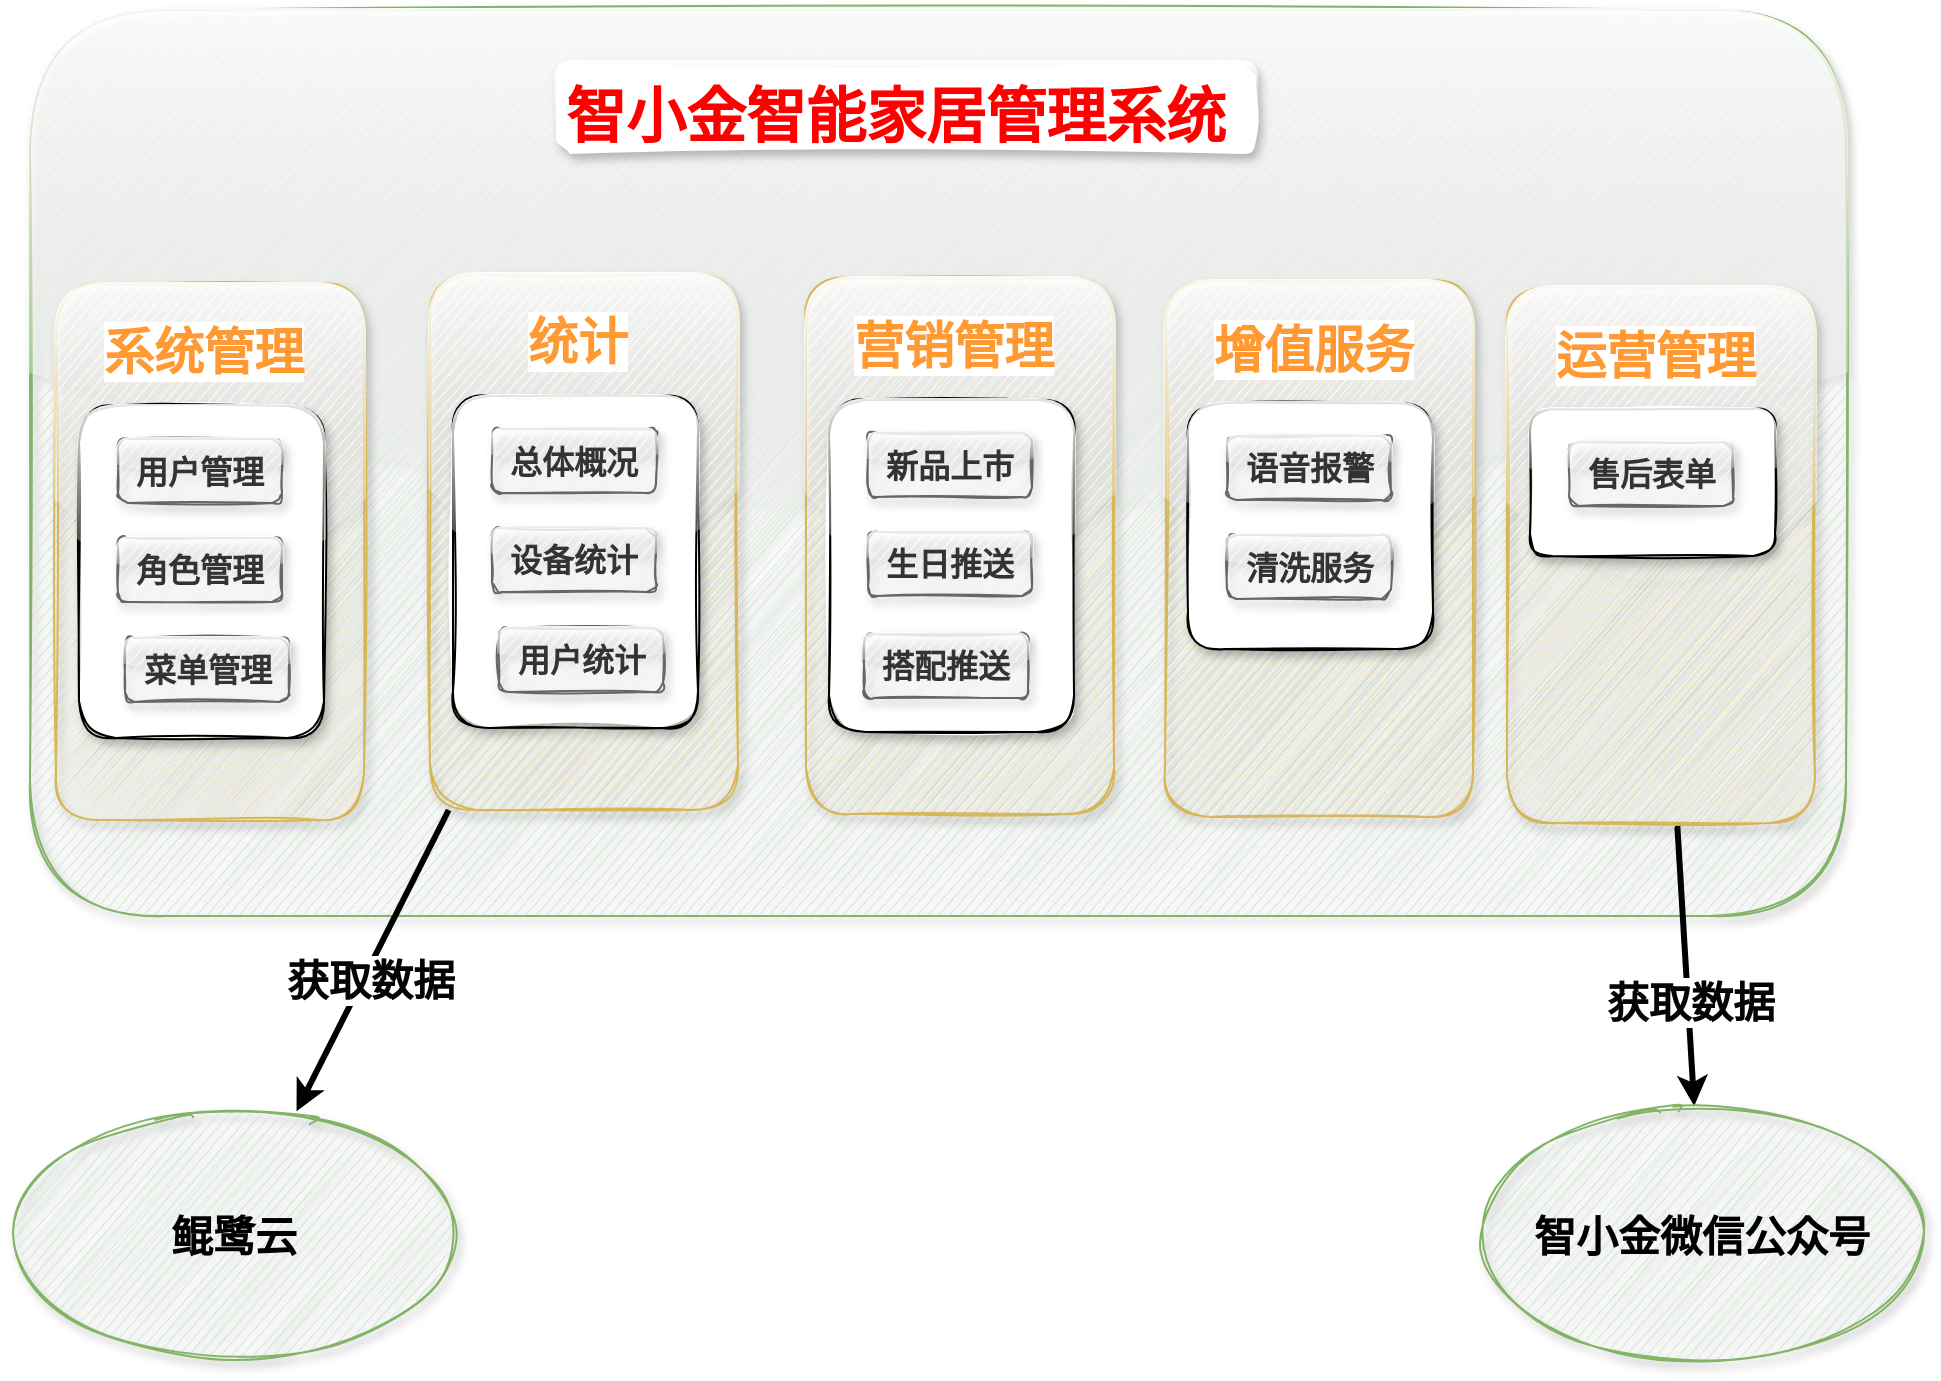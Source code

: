 <mxfile version="16.5.6" type="github">
  <diagram id="Ht1M8jgEwFfnCIfOTk4-" name="Page-1">
    <mxGraphModel dx="1382" dy="-55" grid="0" gridSize="10" guides="1" tooltips="1" connect="0" arrows="1" fold="1" page="1" pageScale="1" pageWidth="1169" pageHeight="827" math="0" shadow="0">
      <root>
        <mxCell id="0" />
        <mxCell id="1" parent="0" />
        <mxCell id="StkEX8WNFYKrYod38pFv-10" value="" style="rounded=1;whiteSpace=wrap;html=1;fillColor=#d5e8d4;strokeColor=#82b366;glass=1;shadow=1;labelBackgroundColor=none;labelBorderColor=none;sketch=1;" parent="1" vertex="1">
          <mxGeometry x="169" y="877" width="908" height="453" as="geometry" />
        </mxCell>
        <mxCell id="StkEX8WNFYKrYod38pFv-9" value="&lt;h1 style=&quot;font-size: 30px&quot;&gt;智小金智能家居管理系统&lt;/h1&gt;" style="text;html=1;strokeColor=none;fillColor=default;spacing=5;spacingTop=-20;whiteSpace=wrap;overflow=hidden;rounded=1;fontSize=30;labelBorderColor=none;labelBackgroundColor=none;fontStyle=0;shadow=1;glass=1;sketch=1;fontColor=#FF0000;" parent="1" vertex="1">
          <mxGeometry x="432" y="903" width="350" height="46" as="geometry" />
        </mxCell>
        <mxCell id="MBSTme_2oMOcWK-TbNuE-2" value="" style="rounded=1;whiteSpace=wrap;html=1;fontSize=20;fillColor=#fff2cc;strokeColor=#d6b656;shadow=1;glass=1;sketch=1;" vertex="1" parent="1">
          <mxGeometry x="182" y="1014" width="154" height="268" as="geometry" />
        </mxCell>
        <mxCell id="MBSTme_2oMOcWK-TbNuE-5" value="" style="rounded=1;whiteSpace=wrap;html=1;fontSize=20;sketch=1;shadow=1;glass=1;" vertex="1" parent="1">
          <mxGeometry x="193.5" y="1075" width="122.5" height="166" as="geometry" />
        </mxCell>
        <mxCell id="MBSTme_2oMOcWK-TbNuE-1" value="用户管理" style="rounded=1;whiteSpace=wrap;html=1;fontSize=16;fontStyle=1;fillColor=#f5f5f5;strokeColor=#666666;fontColor=#333333;shadow=1;glass=1;sketch=1;" vertex="1" parent="1">
          <mxGeometry x="213" y="1091.5" width="82" height="32" as="geometry" />
        </mxCell>
        <mxCell id="MBSTme_2oMOcWK-TbNuE-4" value="系统管理" style="text;html=1;strokeColor=none;fillColor=none;align=center;verticalAlign=middle;whiteSpace=wrap;rounded=1;fontSize=25;fontStyle=1;labelBackgroundColor=default;labelBorderColor=none;glass=1;shadow=1;sketch=1;fontColor=#FF9933;" vertex="1" parent="1">
          <mxGeometry x="196" y="1032" width="120" height="30" as="geometry" />
        </mxCell>
        <mxCell id="MBSTme_2oMOcWK-TbNuE-6" value="角色管理" style="rounded=1;whiteSpace=wrap;html=1;fontSize=16;fontStyle=1;fillColor=#f5f5f5;strokeColor=#666666;fontColor=#333333;glass=1;shadow=1;sketch=1;" vertex="1" parent="1">
          <mxGeometry x="213" y="1141" width="82" height="32" as="geometry" />
        </mxCell>
        <mxCell id="MBSTme_2oMOcWK-TbNuE-7" value="菜单管理" style="rounded=1;whiteSpace=wrap;html=1;fontSize=16;fontStyle=1;fillColor=#f5f5f5;strokeColor=#666666;fontColor=#333333;glass=1;shadow=1;sketch=1;" vertex="1" parent="1">
          <mxGeometry x="216.5" y="1191" width="82" height="32" as="geometry" />
        </mxCell>
        <mxCell id="MBSTme_2oMOcWK-TbNuE-9" value="" style="rounded=1;whiteSpace=wrap;html=1;fontSize=20;fillColor=#fff2cc;strokeColor=#d6b656;shadow=1;glass=1;sketch=1;" vertex="1" parent="1">
          <mxGeometry x="369" y="1009" width="154" height="268" as="geometry" />
        </mxCell>
        <mxCell id="MBSTme_2oMOcWK-TbNuE-10" value="" style="rounded=1;whiteSpace=wrap;html=1;fontSize=20;sketch=1;shadow=1;glass=1;" vertex="1" parent="1">
          <mxGeometry x="380.5" y="1070" width="122.5" height="166" as="geometry" />
        </mxCell>
        <mxCell id="MBSTme_2oMOcWK-TbNuE-11" value="总体概况" style="rounded=1;whiteSpace=wrap;html=1;fontSize=16;fontStyle=1;fillColor=#f5f5f5;strokeColor=#666666;fontColor=#333333;shadow=1;glass=1;sketch=1;" vertex="1" parent="1">
          <mxGeometry x="400" y="1086.5" width="82" height="32" as="geometry" />
        </mxCell>
        <mxCell id="MBSTme_2oMOcWK-TbNuE-12" value="统计" style="text;html=1;strokeColor=none;fillColor=none;align=center;verticalAlign=middle;whiteSpace=wrap;rounded=1;fontSize=25;fontStyle=1;labelBackgroundColor=default;labelBorderColor=none;glass=1;shadow=1;sketch=1;fontColor=#FF9933;" vertex="1" parent="1">
          <mxGeometry x="383" y="1027" width="120" height="30" as="geometry" />
        </mxCell>
        <mxCell id="MBSTme_2oMOcWK-TbNuE-13" value="设备统计" style="rounded=1;whiteSpace=wrap;html=1;fontSize=16;fontStyle=1;fillColor=#f5f5f5;strokeColor=#666666;fontColor=#333333;glass=1;shadow=1;sketch=1;" vertex="1" parent="1">
          <mxGeometry x="400" y="1136" width="82" height="32" as="geometry" />
        </mxCell>
        <mxCell id="MBSTme_2oMOcWK-TbNuE-14" value="用户统计" style="rounded=1;whiteSpace=wrap;html=1;fontSize=16;fontStyle=1;fillColor=#f5f5f5;strokeColor=#666666;fontColor=#333333;glass=1;shadow=1;sketch=1;" vertex="1" parent="1">
          <mxGeometry x="403.5" y="1186" width="82" height="32" as="geometry" />
        </mxCell>
        <mxCell id="MBSTme_2oMOcWK-TbNuE-15" value="" style="rounded=1;whiteSpace=wrap;html=1;fontSize=20;fillColor=#fff2cc;strokeColor=#d6b656;shadow=1;glass=1;sketch=1;" vertex="1" parent="1">
          <mxGeometry x="557" y="1011" width="154" height="268" as="geometry" />
        </mxCell>
        <mxCell id="MBSTme_2oMOcWK-TbNuE-16" value="" style="rounded=1;whiteSpace=wrap;html=1;fontSize=20;sketch=1;shadow=1;glass=1;" vertex="1" parent="1">
          <mxGeometry x="568.5" y="1072" width="122.5" height="166" as="geometry" />
        </mxCell>
        <mxCell id="MBSTme_2oMOcWK-TbNuE-17" value="新品上市" style="rounded=1;whiteSpace=wrap;html=1;fontSize=16;fontStyle=1;fillColor=#f5f5f5;strokeColor=#666666;fontColor=#333333;shadow=1;glass=1;sketch=1;" vertex="1" parent="1">
          <mxGeometry x="588" y="1088.5" width="82" height="32" as="geometry" />
        </mxCell>
        <mxCell id="MBSTme_2oMOcWK-TbNuE-18" value="营销管理" style="text;html=1;strokeColor=none;fillColor=none;align=center;verticalAlign=middle;whiteSpace=wrap;rounded=1;fontSize=25;fontStyle=1;labelBackgroundColor=default;labelBorderColor=none;glass=1;shadow=1;sketch=1;fontColor=#FF9933;" vertex="1" parent="1">
          <mxGeometry x="571" y="1029" width="120" height="30" as="geometry" />
        </mxCell>
        <mxCell id="MBSTme_2oMOcWK-TbNuE-19" value="生日推送" style="rounded=1;whiteSpace=wrap;html=1;fontSize=16;fontStyle=1;fillColor=#f5f5f5;strokeColor=#666666;fontColor=#333333;glass=1;shadow=1;sketch=1;" vertex="1" parent="1">
          <mxGeometry x="588" y="1138" width="82" height="32" as="geometry" />
        </mxCell>
        <mxCell id="MBSTme_2oMOcWK-TbNuE-20" value="搭配推送" style="rounded=1;whiteSpace=wrap;html=1;fontSize=16;fontStyle=1;fillColor=#f5f5f5;strokeColor=#666666;fontColor=#333333;glass=1;shadow=1;sketch=1;" vertex="1" parent="1">
          <mxGeometry x="586" y="1189" width="82" height="32" as="geometry" />
        </mxCell>
        <mxCell id="MBSTme_2oMOcWK-TbNuE-33" style="rounded=0;orthogonalLoop=1;jettySize=auto;html=1;fontSize=21;fontColor=#FF0000;strokeWidth=3;" edge="1" parent="1" source="MBSTme_2oMOcWK-TbNuE-9" target="MBSTme_2oMOcWK-TbNuE-32">
          <mxGeometry relative="1" as="geometry" />
        </mxCell>
        <mxCell id="MBSTme_2oMOcWK-TbNuE-34" value="获取数据" style="edgeLabel;html=1;align=center;verticalAlign=middle;resizable=0;points=[];fontSize=21;fontColor=#050505;fontStyle=1" vertex="1" connectable="0" parent="MBSTme_2oMOcWK-TbNuE-33">
          <mxGeometry x="0.095" y="2" relative="1" as="geometry">
            <mxPoint y="1" as="offset" />
          </mxGeometry>
        </mxCell>
        <mxCell id="MBSTme_2oMOcWK-TbNuE-21" value="" style="rounded=1;whiteSpace=wrap;html=1;fontSize=20;fillColor=#fff2cc;strokeColor=#d6b656;shadow=1;glass=1;sketch=1;" vertex="1" parent="1">
          <mxGeometry x="736.5" y="1012.5" width="154" height="268" as="geometry" />
        </mxCell>
        <mxCell id="MBSTme_2oMOcWK-TbNuE-22" value="" style="rounded=1;whiteSpace=wrap;html=1;fontSize=20;sketch=1;shadow=1;glass=1;" vertex="1" parent="1">
          <mxGeometry x="748" y="1073.5" width="122.5" height="123" as="geometry" />
        </mxCell>
        <mxCell id="MBSTme_2oMOcWK-TbNuE-23" value="语音报警" style="rounded=1;whiteSpace=wrap;html=1;fontSize=16;fontStyle=1;fillColor=#f5f5f5;strokeColor=#666666;fontColor=#333333;shadow=1;glass=1;sketch=1;" vertex="1" parent="1">
          <mxGeometry x="767.5" y="1090" width="82" height="32" as="geometry" />
        </mxCell>
        <mxCell id="MBSTme_2oMOcWK-TbNuE-24" value="增值服务" style="text;html=1;strokeColor=none;fillColor=none;align=center;verticalAlign=middle;whiteSpace=wrap;rounded=1;fontSize=25;fontStyle=1;labelBackgroundColor=default;labelBorderColor=none;glass=1;shadow=1;sketch=1;fontColor=#FF9933;" vertex="1" parent="1">
          <mxGeometry x="750.5" y="1030.5" width="120" height="30" as="geometry" />
        </mxCell>
        <mxCell id="MBSTme_2oMOcWK-TbNuE-25" value="清洗服务" style="rounded=1;whiteSpace=wrap;html=1;fontSize=16;fontStyle=1;fillColor=#f5f5f5;strokeColor=#666666;fontColor=#333333;glass=1;shadow=1;sketch=1;" vertex="1" parent="1">
          <mxGeometry x="767.5" y="1139.5" width="82" height="32" as="geometry" />
        </mxCell>
        <mxCell id="MBSTme_2oMOcWK-TbNuE-37" style="edgeStyle=none;rounded=0;orthogonalLoop=1;jettySize=auto;html=1;fontSize=21;fontColor=#FF0000;strokeWidth=3;" edge="1" parent="1" source="MBSTme_2oMOcWK-TbNuE-27" target="MBSTme_2oMOcWK-TbNuE-36">
          <mxGeometry relative="1" as="geometry" />
        </mxCell>
        <mxCell id="MBSTme_2oMOcWK-TbNuE-38" value="获取数据" style="edgeLabel;html=1;align=center;verticalAlign=middle;resizable=0;points=[];fontSize=21;fontColor=#050505;fontStyle=1" vertex="1" connectable="0" parent="MBSTme_2oMOcWK-TbNuE-37">
          <mxGeometry x="0.261" y="1" relative="1" as="geometry">
            <mxPoint as="offset" />
          </mxGeometry>
        </mxCell>
        <mxCell id="MBSTme_2oMOcWK-TbNuE-27" value="" style="rounded=1;whiteSpace=wrap;html=1;fontSize=20;fillColor=#fff2cc;strokeColor=#d6b656;shadow=1;glass=1;sketch=1;" vertex="1" parent="1">
          <mxGeometry x="907.5" y="1015.5" width="154" height="268" as="geometry" />
        </mxCell>
        <mxCell id="MBSTme_2oMOcWK-TbNuE-28" value="" style="rounded=1;whiteSpace=wrap;html=1;fontSize=20;sketch=1;shadow=1;glass=1;" vertex="1" parent="1">
          <mxGeometry x="919" y="1076.5" width="122.5" height="73.5" as="geometry" />
        </mxCell>
        <mxCell id="MBSTme_2oMOcWK-TbNuE-29" value="售后表单" style="rounded=1;whiteSpace=wrap;html=1;fontSize=16;fontStyle=1;fillColor=#f5f5f5;strokeColor=#666666;fontColor=#333333;shadow=1;glass=1;sketch=1;" vertex="1" parent="1">
          <mxGeometry x="938.5" y="1093" width="82" height="32" as="geometry" />
        </mxCell>
        <mxCell id="MBSTme_2oMOcWK-TbNuE-30" value="运营管理" style="text;html=1;strokeColor=none;fillColor=none;align=center;verticalAlign=middle;whiteSpace=wrap;rounded=1;fontSize=25;fontStyle=1;labelBackgroundColor=default;labelBorderColor=none;glass=1;shadow=1;sketch=1;fontColor=#FF9933;" vertex="1" parent="1">
          <mxGeometry x="921.5" y="1033.5" width="120" height="30" as="geometry" />
        </mxCell>
        <mxCell id="MBSTme_2oMOcWK-TbNuE-32" value="鲲鹭云" style="ellipse;whiteSpace=wrap;html=1;rounded=1;shadow=1;glass=1;labelBackgroundColor=none;labelBorderColor=none;sketch=1;fontSize=21;fillColor=#d5e8d4;strokeColor=#82b366;fontStyle=1" vertex="1" parent="1">
          <mxGeometry x="159" y="1425" width="224" height="129" as="geometry" />
        </mxCell>
        <mxCell id="MBSTme_2oMOcWK-TbNuE-36" value="智小金微信公众号" style="ellipse;whiteSpace=wrap;html=1;rounded=1;shadow=1;glass=1;labelBackgroundColor=none;labelBorderColor=none;sketch=1;fontSize=21;fillColor=#d5e8d4;strokeColor=#82b366;fontStyle=1" vertex="1" parent="1">
          <mxGeometry x="893" y="1425" width="224" height="129" as="geometry" />
        </mxCell>
      </root>
    </mxGraphModel>
  </diagram>
</mxfile>
